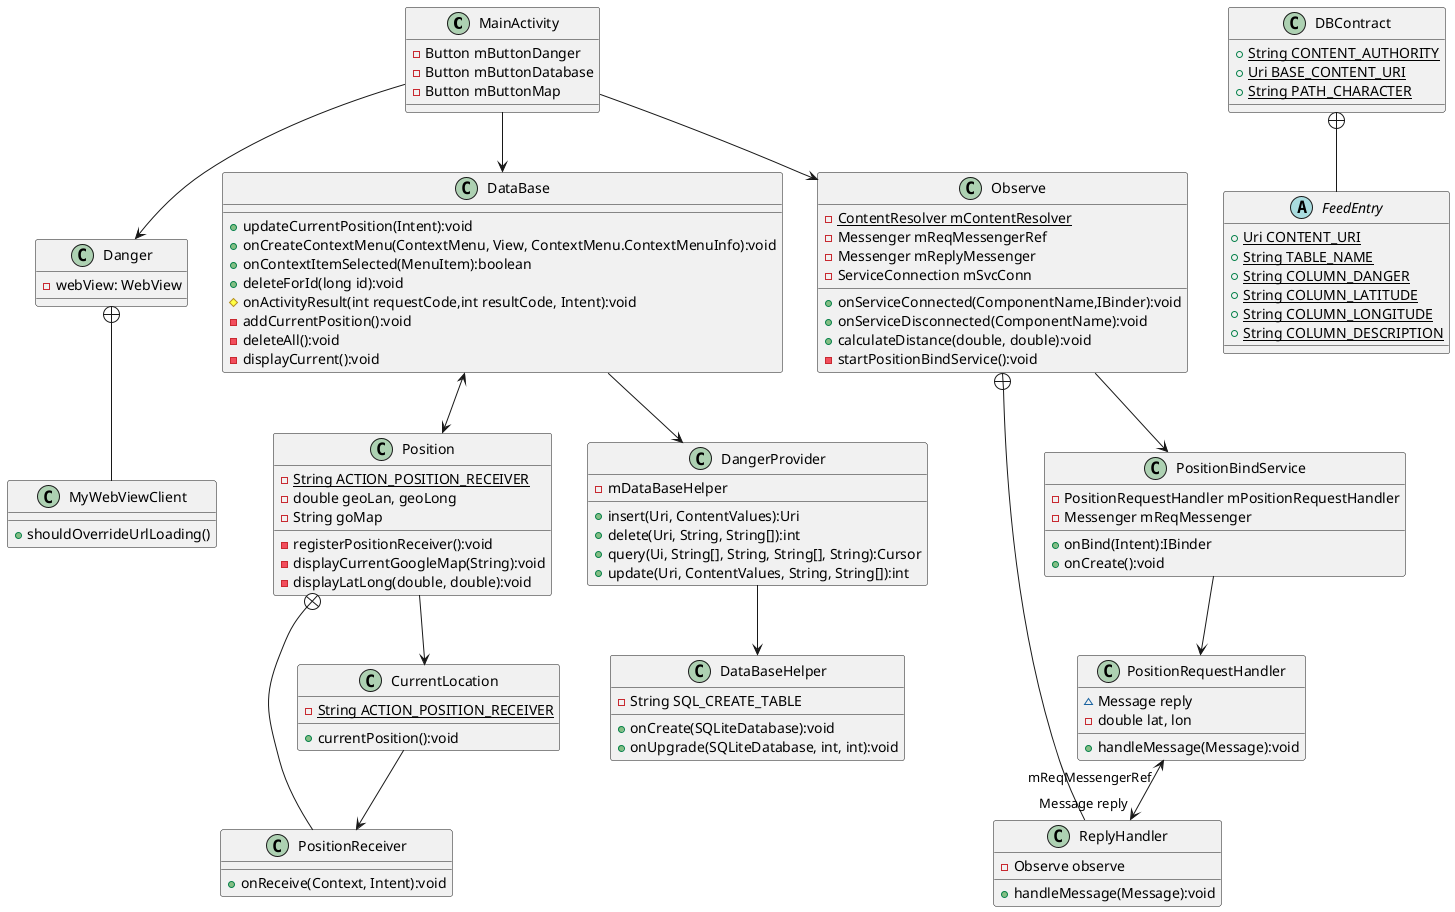 @startuml
'https://plantuml.com/class-diagram

class MainActivity {
-Button mButtonDanger
-Button mButtonDatabase
-Button mButtonMap

}

class Danger {
 -webView: WebView
}

class MyWebViewClient {
 +shouldOverrideUrlLoading()
}

class DataBase {
+ updateCurrentPosition(Intent):void
+ onCreateContextMenu(ContextMenu, View, ContextMenu.ContextMenuInfo):void
+ onContextItemSelected(MenuItem):boolean
+ deleteForId(long id):void
# onActivityResult(int requestCode,int resultCode, Intent):void
- addCurrentPosition():void
- deleteAll():void
- displayCurrent():void
}

class Observe {
- {static} ContentResolver mContentResolver
- Messenger mReqMessengerRef
-  Messenger mReplyMessenger
- ServiceConnection mSvcConn
+ onServiceConnected(ComponentName,IBinder):void
+ onServiceDisconnected(ComponentName):void
+ calculateDistance(double, double):void
- startPositionBindService():void
}

class ReplyHandler {
- Observe observe
+ handleMessage(Message):void
}

class PositionBindService {
- PositionRequestHandler mPositionRequestHandler
- Messenger mReqMessenger
+ onBind(Intent):IBinder
+ onCreate():void
}

class PositionRequestHandler {
~ Message reply
- double lat, lon
+ handleMessage(Message):void
}

class Position {
- {static} String ACTION_POSITION_RECEIVER
- double geoLan, geoLong
- String goMap
- registerPositionReceiver():void
- displayCurrentGoogleMap(String):void
- displayLatLong(double, double):void
}

class PositionReceiver {
+  onReceive(Context, Intent):void
}

class CurrentLocation {
- {static} String ACTION_POSITION_RECEIVER
+ currentPosition():void
}

class DataBaseHelper {
- String SQL_CREATE_TABLE
+ onCreate(SQLiteDatabase):void
+ onUpgrade(SQLiteDatabase, int, int):void
}

class DangerProvider {
- mDataBaseHelper
+ insert(Uri, ContentValues):Uri
+ delete(Uri, String, String[]):int
+ query(Ui, String[], String, String[], String):Cursor
+ update(Uri, ContentValues, String, String[]):int
}

class DBContract {
+ {static} String CONTENT_AUTHORITY
+ {static} Uri BASE_CONTENT_URI
+ {static} String PATH_CHARACTER
}

abstract class FeedEntry {
+ {static} Uri CONTENT_URI
+ {static} String TABLE_NAME
+ {static} String COLUMN_DANGER
+ {static} String COLUMN_LATITUDE
+ {static} String COLUMN_LONGITUDE
+ {static} String COLUMN_DESCRIPTION
}

MainActivity --> Danger
MainActivity --> Observe
MainActivity --> DataBase
DataBase <--> Position
DataBase --> DangerProvider
DBContract +-- FeedEntry
Position +-- PositionReceiver
Observe +-- ReplyHandler
Observe --> PositionBindService
PositionBindService --> PositionRequestHandler
PositionRequestHandler "mReqMessengerRef" <--> "Message reply" ReplyHandler
DangerProvider --> DataBaseHelper
Danger +-- MyWebViewClient
Position --> CurrentLocation
CurrentLocation --> PositionReceiver

@enduml